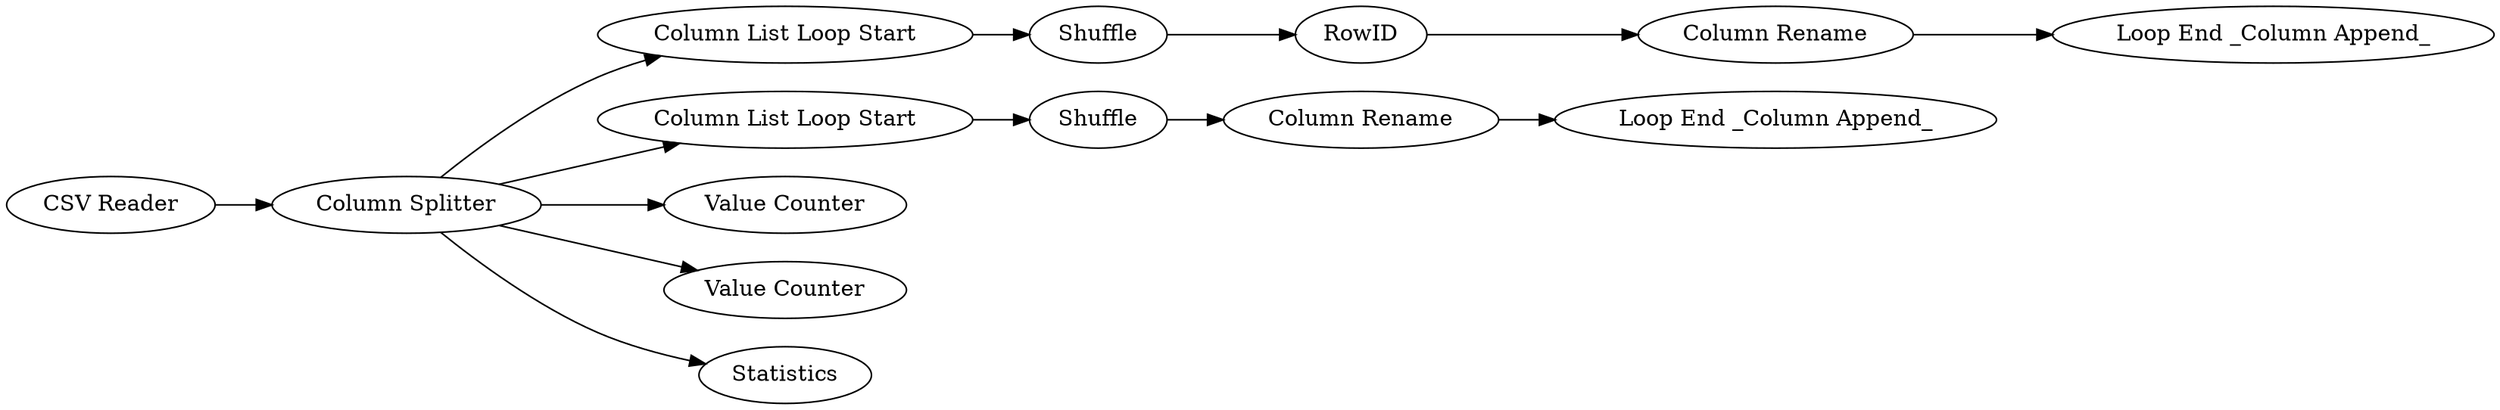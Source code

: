digraph {
	9 -> 7
	6 -> 8
	12 -> 13
	10 -> 9
	1 -> 2
	8 -> 10
	13 -> 14
	2 -> 6
	11 -> 12
	2 -> 3
	2 -> 5
	2 -> 4
	2 -> 11
	5 [label="Value Counter"]
	14 [label="Loop End _Column Append_"]
	13 [label="Column Rename"]
	1 [label="CSV Reader"]
	7 [label="Loop End _Column Append_"]
	9 [label="Column Rename"]
	11 [label="Column List Loop Start"]
	4 [label=Statistics]
	6 [label="Column List Loop Start"]
	8 [label=Shuffle]
	12 [label=Shuffle]
	3 [label="Value Counter"]
	2 [label="Column Splitter"]
	10 [label=RowID]
	rankdir=LR
}
